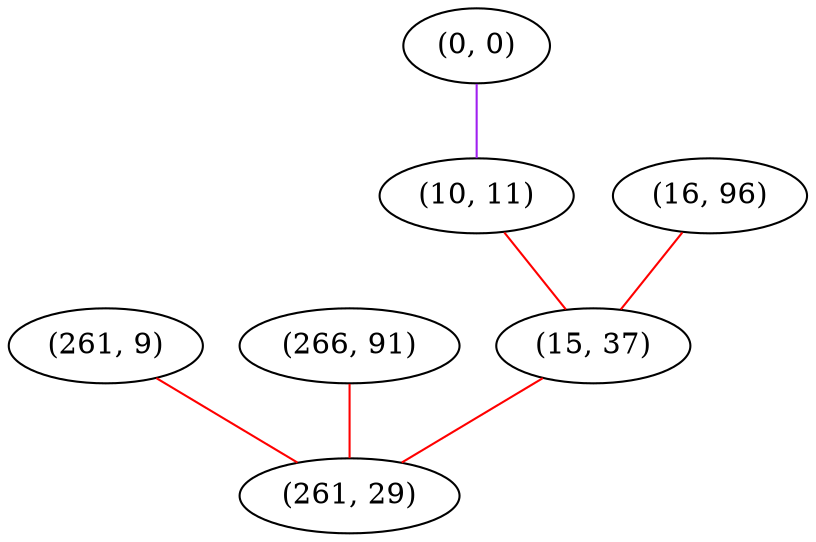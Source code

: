 graph "" {
"(261, 9)";
"(0, 0)";
"(10, 11)";
"(16, 96)";
"(266, 91)";
"(15, 37)";
"(261, 29)";
"(261, 9)" -- "(261, 29)"  [color=red, key=0, weight=1];
"(0, 0)" -- "(10, 11)"  [color=purple, key=0, weight=4];
"(10, 11)" -- "(15, 37)"  [color=red, key=0, weight=1];
"(16, 96)" -- "(15, 37)"  [color=red, key=0, weight=1];
"(266, 91)" -- "(261, 29)"  [color=red, key=0, weight=1];
"(15, 37)" -- "(261, 29)"  [color=red, key=0, weight=1];
}
